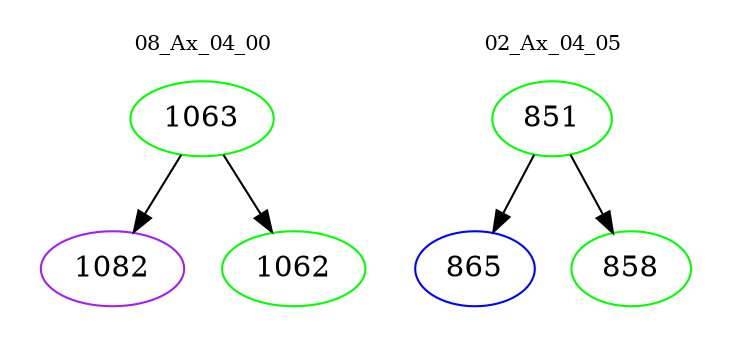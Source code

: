 digraph{
subgraph cluster_0 {
color = white
label = "08_Ax_04_00";
fontsize=10;
T0_1063 [label="1063", color="green"]
T0_1063 -> T0_1082 [color="black"]
T0_1082 [label="1082", color="purple"]
T0_1063 -> T0_1062 [color="black"]
T0_1062 [label="1062", color="green"]
}
subgraph cluster_1 {
color = white
label = "02_Ax_04_05";
fontsize=10;
T1_851 [label="851", color="green"]
T1_851 -> T1_865 [color="black"]
T1_865 [label="865", color="blue"]
T1_851 -> T1_858 [color="black"]
T1_858 [label="858", color="green"]
}
}
